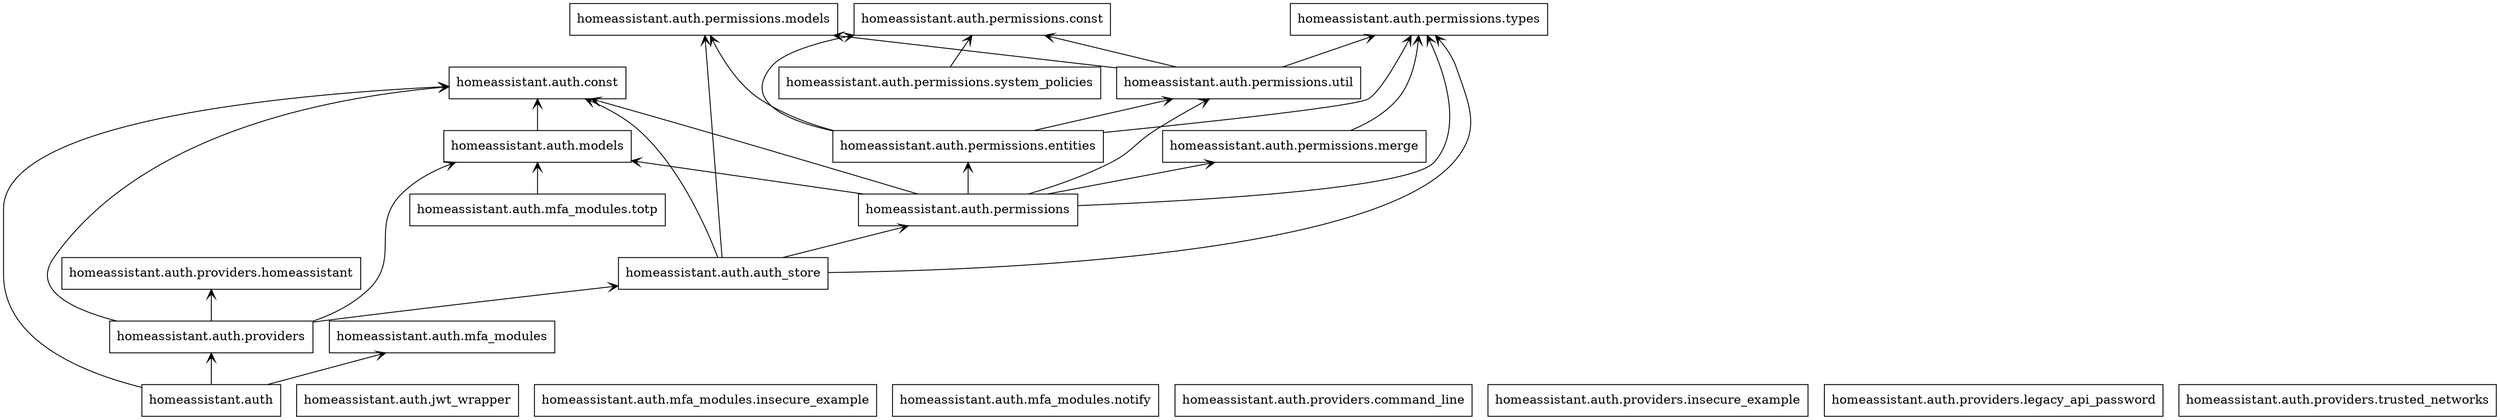 digraph "packages" {
rankdir=BT
charset="utf-8"
"homeassistant.auth" [color="black", label=<homeassistant.auth>, shape="box", style="solid"];
"homeassistant.auth.auth_store" [color="black", label=<homeassistant.auth.auth_store>, shape="box", style="solid"];
"homeassistant.auth.const" [color="black", label=<homeassistant.auth.const>, shape="box", style="solid"];
"homeassistant.auth.jwt_wrapper" [color="black", label=<homeassistant.auth.jwt_wrapper>, shape="box", style="solid"];
"homeassistant.auth.mfa_modules" [color="black", label=<homeassistant.auth.mfa_modules>, shape="box", style="solid"];
"homeassistant.auth.mfa_modules.insecure_example" [color="black", label=<homeassistant.auth.mfa_modules.insecure_example>, shape="box", style="solid"];
"homeassistant.auth.mfa_modules.notify" [color="black", label=<homeassistant.auth.mfa_modules.notify>, shape="box", style="solid"];
"homeassistant.auth.mfa_modules.totp" [color="black", label=<homeassistant.auth.mfa_modules.totp>, shape="box", style="solid"];
"homeassistant.auth.models" [color="black", label=<homeassistant.auth.models>, shape="box", style="solid"];
"homeassistant.auth.permissions" [color="black", label=<homeassistant.auth.permissions>, shape="box", style="solid"];
"homeassistant.auth.permissions.const" [color="black", label=<homeassistant.auth.permissions.const>, shape="box", style="solid"];
"homeassistant.auth.permissions.entities" [color="black", label=<homeassistant.auth.permissions.entities>, shape="box", style="solid"];
"homeassistant.auth.permissions.merge" [color="black", label=<homeassistant.auth.permissions.merge>, shape="box", style="solid"];
"homeassistant.auth.permissions.models" [color="black", label=<homeassistant.auth.permissions.models>, shape="box", style="solid"];
"homeassistant.auth.permissions.system_policies" [color="black", label=<homeassistant.auth.permissions.system_policies>, shape="box", style="solid"];
"homeassistant.auth.permissions.types" [color="black", label=<homeassistant.auth.permissions.types>, shape="box", style="solid"];
"homeassistant.auth.permissions.util" [color="black", label=<homeassistant.auth.permissions.util>, shape="box", style="solid"];
"homeassistant.auth.providers" [color="black", label=<homeassistant.auth.providers>, shape="box", style="solid"];
"homeassistant.auth.providers.command_line" [color="black", label=<homeassistant.auth.providers.command_line>, shape="box", style="solid"];
"homeassistant.auth.providers.homeassistant" [color="black", label=<homeassistant.auth.providers.homeassistant>, shape="box", style="solid"];
"homeassistant.auth.providers.insecure_example" [color="black", label=<homeassistant.auth.providers.insecure_example>, shape="box", style="solid"];
"homeassistant.auth.providers.legacy_api_password" [color="black", label=<homeassistant.auth.providers.legacy_api_password>, shape="box", style="solid"];
"homeassistant.auth.providers.trusted_networks" [color="black", label=<homeassistant.auth.providers.trusted_networks>, shape="box", style="solid"];
"homeassistant.auth" -> "homeassistant.auth.const" [arrowhead="open", arrowtail="none"];
"homeassistant.auth" -> "homeassistant.auth.mfa_modules" [arrowhead="open", arrowtail="none"];
"homeassistant.auth" -> "homeassistant.auth.providers" [arrowhead="open", arrowtail="none"];
"homeassistant.auth.auth_store" -> "homeassistant.auth.const" [arrowhead="open", arrowtail="none"];
"homeassistant.auth.auth_store" -> "homeassistant.auth.permissions" [arrowhead="open", arrowtail="none"];
"homeassistant.auth.auth_store" -> "homeassistant.auth.permissions.models" [arrowhead="open", arrowtail="none"];
"homeassistant.auth.auth_store" -> "homeassistant.auth.permissions.types" [arrowhead="open", arrowtail="none"];
"homeassistant.auth.mfa_modules.totp" -> "homeassistant.auth.models" [arrowhead="open", arrowtail="none"];
"homeassistant.auth.models" -> "homeassistant.auth.const" [arrowhead="open", arrowtail="none"];
"homeassistant.auth.permissions" -> "homeassistant.auth.const" [arrowhead="open", arrowtail="none"];
"homeassistant.auth.permissions" -> "homeassistant.auth.models" [arrowhead="open", arrowtail="none"];
"homeassistant.auth.permissions" -> "homeassistant.auth.permissions.entities" [arrowhead="open", arrowtail="none"];
"homeassistant.auth.permissions" -> "homeassistant.auth.permissions.merge" [arrowhead="open", arrowtail="none"];
"homeassistant.auth.permissions" -> "homeassistant.auth.permissions.types" [arrowhead="open", arrowtail="none"];
"homeassistant.auth.permissions" -> "homeassistant.auth.permissions.util" [arrowhead="open", arrowtail="none"];
"homeassistant.auth.permissions.entities" -> "homeassistant.auth.permissions.const" [arrowhead="open", arrowtail="none"];
"homeassistant.auth.permissions.entities" -> "homeassistant.auth.permissions.models" [arrowhead="open", arrowtail="none"];
"homeassistant.auth.permissions.entities" -> "homeassistant.auth.permissions.types" [arrowhead="open", arrowtail="none"];
"homeassistant.auth.permissions.entities" -> "homeassistant.auth.permissions.util" [arrowhead="open", arrowtail="none"];
"homeassistant.auth.permissions.merge" -> "homeassistant.auth.permissions.types" [arrowhead="open", arrowtail="none"];
"homeassistant.auth.permissions.system_policies" -> "homeassistant.auth.permissions.const" [arrowhead="open", arrowtail="none"];
"homeassistant.auth.permissions.util" -> "homeassistant.auth.permissions.const" [arrowhead="open", arrowtail="none"];
"homeassistant.auth.permissions.util" -> "homeassistant.auth.permissions.models" [arrowhead="open", arrowtail="none"];
"homeassistant.auth.permissions.util" -> "homeassistant.auth.permissions.types" [arrowhead="open", arrowtail="none"];
"homeassistant.auth.providers" -> "homeassistant.auth.auth_store" [arrowhead="open", arrowtail="none"];
"homeassistant.auth.providers" -> "homeassistant.auth.const" [arrowhead="open", arrowtail="none"];
"homeassistant.auth.providers" -> "homeassistant.auth.models" [arrowhead="open", arrowtail="none"];
"homeassistant.auth.providers" -> "homeassistant.auth.providers.homeassistant" [arrowhead="open", arrowtail="none"];
}
